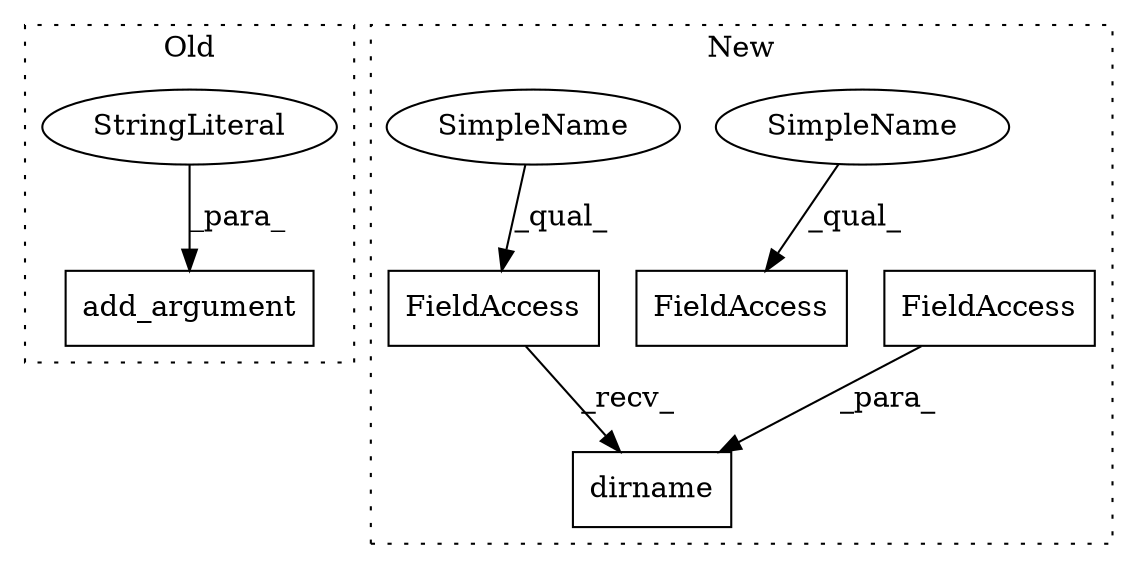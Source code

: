 digraph G {
subgraph cluster0 {
1 [label="add_argument" a="32" s="1680,1805" l="13,1" shape="box"];
6 [label="StringLiteral" a="45" s="1757" l="48" shape="ellipse"];
label = "Old";
style="dotted";
}
subgraph cluster1 {
2 [label="dirname" a="32" s="1608,1624" l="8,1" shape="box"];
3 [label="FieldAccess" a="22" s="1616" l="8" shape="box"];
4 [label="FieldAccess" a="22" s="1600" l="7" shape="box"];
5 [label="FieldAccess" a="22" s="1781" l="7" shape="box"];
7 [label="SimpleName" a="42" s="1781" l="2" shape="ellipse"];
8 [label="SimpleName" a="42" s="1600" l="2" shape="ellipse"];
label = "New";
style="dotted";
}
3 -> 2 [label="_para_"];
4 -> 2 [label="_recv_"];
6 -> 1 [label="_para_"];
7 -> 5 [label="_qual_"];
8 -> 4 [label="_qual_"];
}